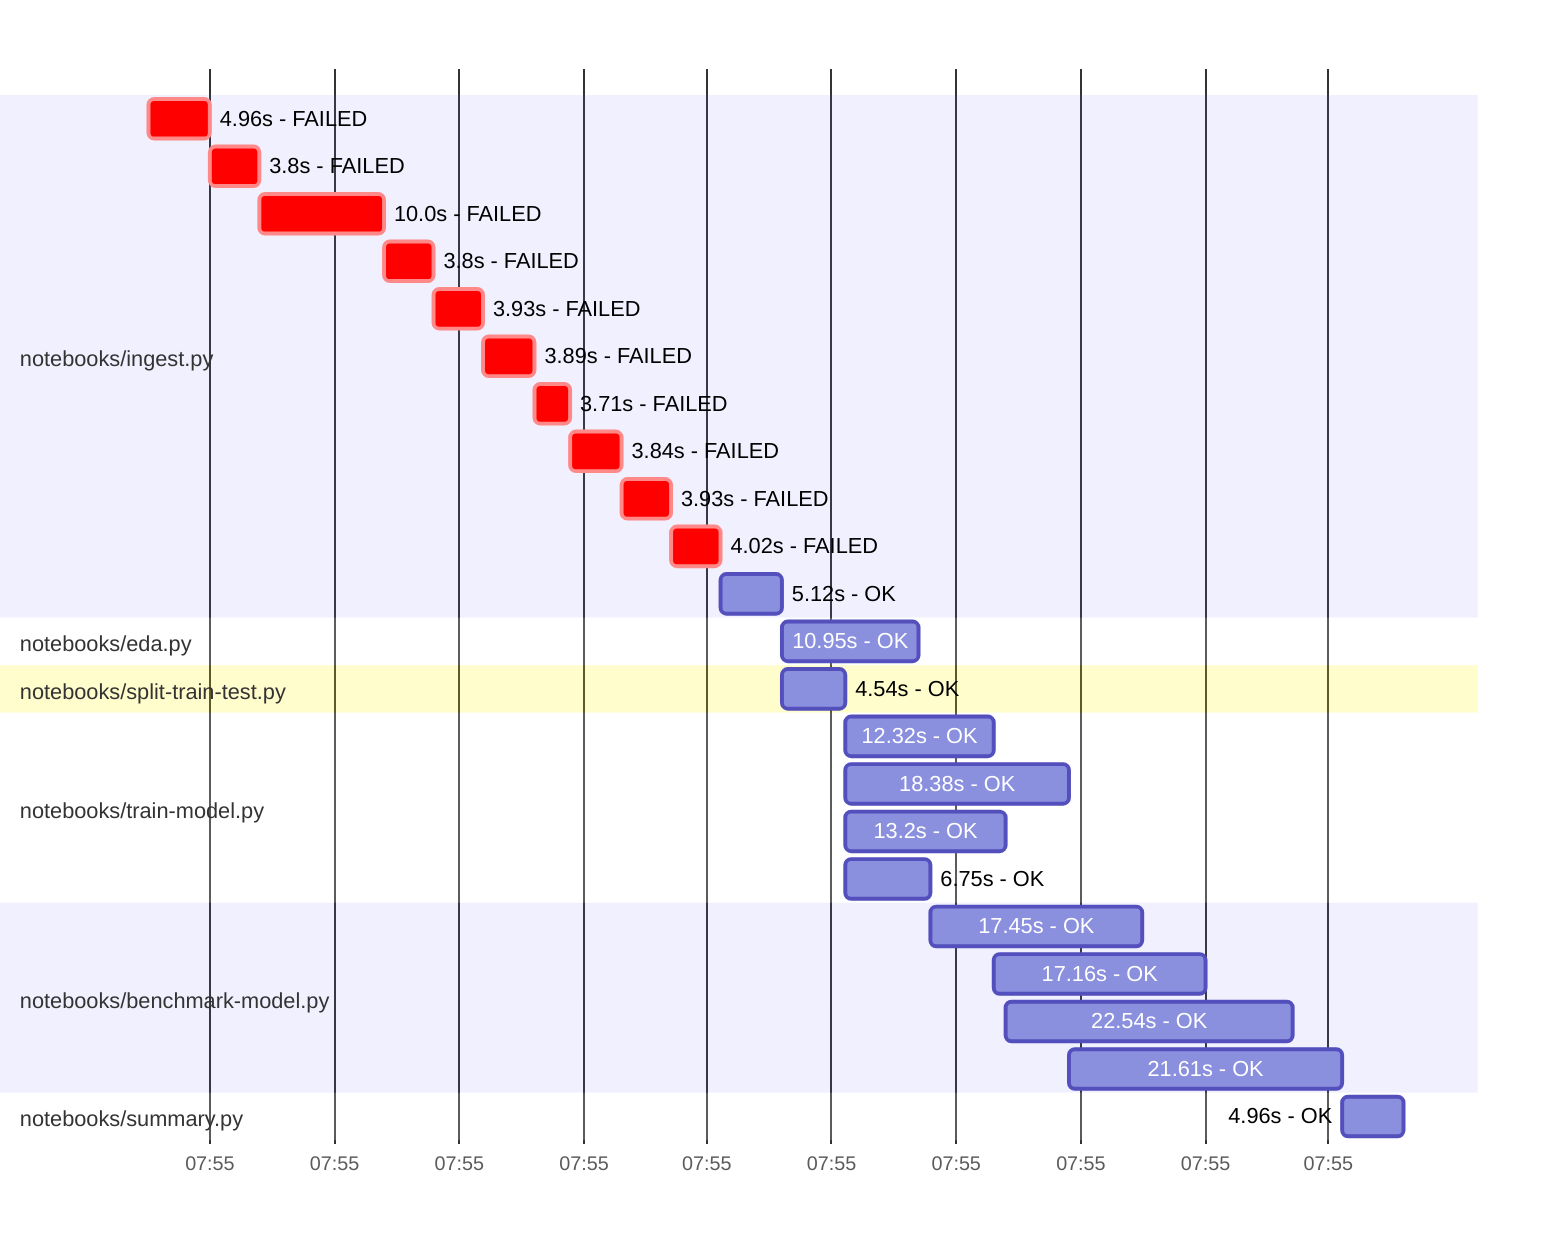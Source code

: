 gantt
    %% Mermaid input file for drawing Gantt chart of runlog runtimes
    %% See https://mermaid-js.github.io/mermaid/#/gantt
    %%
    axisFormat %H:%M
    %%
    %% Give timestamps as unix timestamps (ms)
    dateFormat x
    %%
    section notebooks/ingest.py
    4.96s - FAILED :crit , 1670135935 , 1670135940 
    3.8s - FAILED :crit , 1670135940 , 1670135944 
    10.0s - FAILED :crit , 1670135944 , 1670135954 
    3.8s - FAILED :crit , 1670135954 , 1670135958 
    3.93s - FAILED :crit , 1670135958 , 1670135962 
    3.89s - FAILED :crit , 1670135962 , 1670135966 
    3.71s - FAILED :crit , 1670135966 , 1670135969 
    3.84s - FAILED :crit , 1670135969 , 1670135973 
    3.93s - FAILED :crit , 1670135973 , 1670135977 
    4.02s - FAILED :crit , 1670135977 , 1670135981 
    5.12s - OK : , 1670135981 , 1670135986 
    section notebooks/eda.py
    10.95s - OK : , 1670135986 , 1670135997 
    section notebooks/split-train-test.py
    4.54s - OK : , 1670135986 , 1670135991 
    section notebooks/train-model.py
    12.32s - OK : , 1670135991 , 1670136003 
    section notebooks/train-model.py
    18.38s - OK : , 1670135991 , 1670136009 
    section notebooks/train-model.py
    13.2s - OK : , 1670135991 , 1670136004 
    section notebooks/train-model.py
    6.75s - OK : , 1670135991 , 1670135998 
    section notebooks/benchmark-model.py
    17.45s - OK : , 1670135998 , 1670136015 
    section notebooks/benchmark-model.py
    17.16s - OK : , 1670136003 , 1670136020 
    section notebooks/benchmark-model.py
    22.54s - OK : , 1670136004 , 1670136027 
    section notebooks/benchmark-model.py
    21.61s - OK : , 1670136009 , 1670136031 
    section notebooks/summary.py
    4.96s - OK : , 1670136031 , 1670136036